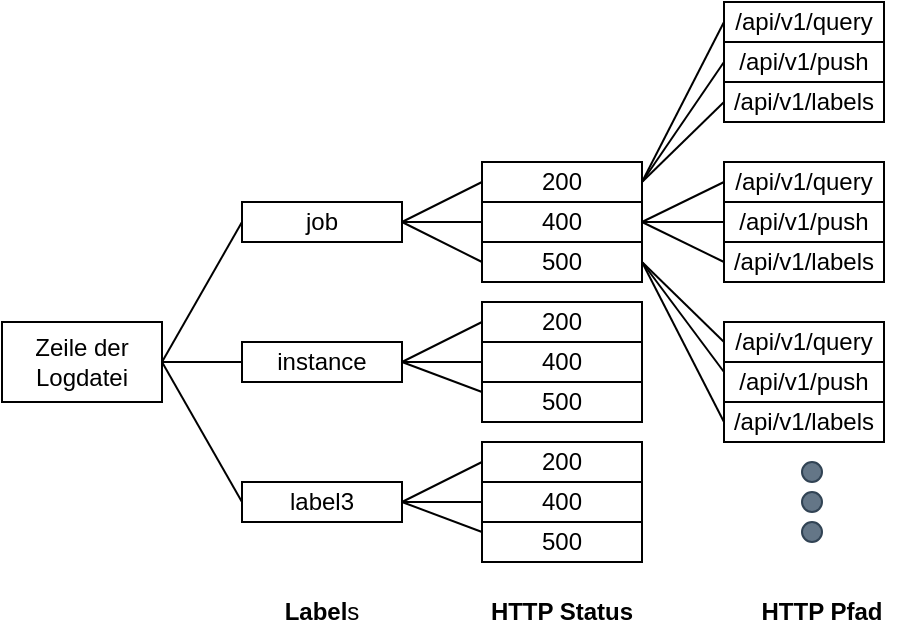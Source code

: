 <mxfile version="21.3.2" type="device">
  <diagram name="Page-1" id="Kmji2xSc30GvFm3LajQi">
    <mxGraphModel dx="1434" dy="782" grid="1" gridSize="10" guides="1" tooltips="1" connect="1" arrows="1" fold="1" page="1" pageScale="1" pageWidth="850" pageHeight="1100" math="0" shadow="0">
      <root>
        <mxCell id="0" />
        <mxCell id="1" parent="0" />
        <mxCell id="yBr6ntyE5CI4VnXc2u9S-42" style="rounded=0;orthogonalLoop=1;jettySize=auto;html=1;entryX=0;entryY=0.5;entryDx=0;entryDy=0;endArrow=none;endFill=0;exitX=1;exitY=0.5;exitDx=0;exitDy=0;" edge="1" parent="1" source="yBr6ntyE5CI4VnXc2u9S-1" target="yBr6ntyE5CI4VnXc2u9S-9">
          <mxGeometry relative="1" as="geometry" />
        </mxCell>
        <mxCell id="yBr6ntyE5CI4VnXc2u9S-43" style="rounded=0;orthogonalLoop=1;jettySize=auto;html=1;entryX=0;entryY=0.5;entryDx=0;entryDy=0;endArrow=none;endFill=0;" edge="1" parent="1" source="yBr6ntyE5CI4VnXc2u9S-1" target="yBr6ntyE5CI4VnXc2u9S-3">
          <mxGeometry relative="1" as="geometry" />
        </mxCell>
        <mxCell id="yBr6ntyE5CI4VnXc2u9S-44" style="rounded=0;orthogonalLoop=1;jettySize=auto;html=1;entryX=0;entryY=0.5;entryDx=0;entryDy=0;endArrow=none;endFill=0;exitX=1;exitY=0.5;exitDx=0;exitDy=0;" edge="1" parent="1" source="yBr6ntyE5CI4VnXc2u9S-1" target="yBr6ntyE5CI4VnXc2u9S-5">
          <mxGeometry relative="1" as="geometry" />
        </mxCell>
        <mxCell id="yBr6ntyE5CI4VnXc2u9S-1" value="Zeile der Logdatei" style="rounded=0;whiteSpace=wrap;html=1;" vertex="1" parent="1">
          <mxGeometry x="40" y="200" width="80" height="40" as="geometry" />
        </mxCell>
        <mxCell id="yBr6ntyE5CI4VnXc2u9S-60" style="rounded=0;orthogonalLoop=1;jettySize=auto;html=1;entryX=0;entryY=0.5;entryDx=0;entryDy=0;endArrow=none;endFill=0;exitX=1;exitY=0.5;exitDx=0;exitDy=0;elbow=vertical;" edge="1" parent="1" source="yBr6ntyE5CI4VnXc2u9S-2" target="yBr6ntyE5CI4VnXc2u9S-29">
          <mxGeometry relative="1" as="geometry" />
        </mxCell>
        <mxCell id="yBr6ntyE5CI4VnXc2u9S-62" style="rounded=0;orthogonalLoop=1;jettySize=auto;html=1;entryX=0;entryY=0.5;entryDx=0;entryDy=0;endArrow=none;endFill=0;exitX=1;exitY=0.5;exitDx=0;exitDy=0;elbow=vertical;" edge="1" parent="1" source="yBr6ntyE5CI4VnXc2u9S-2" target="yBr6ntyE5CI4VnXc2u9S-30">
          <mxGeometry relative="1" as="geometry" />
        </mxCell>
        <mxCell id="yBr6ntyE5CI4VnXc2u9S-66" style="rounded=0;orthogonalLoop=1;jettySize=auto;html=1;entryX=0;entryY=0.5;entryDx=0;entryDy=0;endArrow=none;endFill=0;exitX=1;exitY=0.5;exitDx=0;exitDy=0;elbow=vertical;" edge="1" parent="1" source="yBr6ntyE5CI4VnXc2u9S-2" target="yBr6ntyE5CI4VnXc2u9S-31">
          <mxGeometry relative="1" as="geometry" />
        </mxCell>
        <mxCell id="yBr6ntyE5CI4VnXc2u9S-2" value="200" style="rounded=0;whiteSpace=wrap;html=1;" vertex="1" parent="1">
          <mxGeometry x="280" y="120" width="80" height="20" as="geometry" />
        </mxCell>
        <mxCell id="yBr6ntyE5CI4VnXc2u9S-45" style="rounded=0;orthogonalLoop=1;jettySize=auto;html=1;entryX=0;entryY=0.5;entryDx=0;entryDy=0;endArrow=none;endFill=0;exitX=1;exitY=0.5;exitDx=0;exitDy=0;" edge="1" parent="1" source="yBr6ntyE5CI4VnXc2u9S-3" target="yBr6ntyE5CI4VnXc2u9S-15">
          <mxGeometry relative="1" as="geometry" />
        </mxCell>
        <mxCell id="yBr6ntyE5CI4VnXc2u9S-46" style="rounded=0;orthogonalLoop=1;jettySize=auto;html=1;endArrow=none;endFill=0;" edge="1" parent="1" source="yBr6ntyE5CI4VnXc2u9S-3" target="yBr6ntyE5CI4VnXc2u9S-16">
          <mxGeometry relative="1" as="geometry" />
        </mxCell>
        <mxCell id="yBr6ntyE5CI4VnXc2u9S-47" style="rounded=0;orthogonalLoop=1;jettySize=auto;html=1;entryX=0;entryY=0.25;entryDx=0;entryDy=0;endArrow=none;endFill=0;exitX=1;exitY=0.5;exitDx=0;exitDy=0;" edge="1" parent="1" source="yBr6ntyE5CI4VnXc2u9S-3" target="yBr6ntyE5CI4VnXc2u9S-17">
          <mxGeometry relative="1" as="geometry" />
        </mxCell>
        <mxCell id="yBr6ntyE5CI4VnXc2u9S-3" value="instance" style="rounded=0;whiteSpace=wrap;html=1;" vertex="1" parent="1">
          <mxGeometry x="160" y="210" width="80" height="20" as="geometry" />
        </mxCell>
        <mxCell id="yBr6ntyE5CI4VnXc2u9S-49" style="rounded=0;orthogonalLoop=1;jettySize=auto;html=1;entryX=0;entryY=0.5;entryDx=0;entryDy=0;endArrow=none;endFill=0;exitX=1;exitY=0.5;exitDx=0;exitDy=0;" edge="1" parent="1" source="yBr6ntyE5CI4VnXc2u9S-5" target="yBr6ntyE5CI4VnXc2u9S-20">
          <mxGeometry relative="1" as="geometry" />
        </mxCell>
        <mxCell id="yBr6ntyE5CI4VnXc2u9S-50" style="rounded=0;orthogonalLoop=1;jettySize=auto;html=1;entryX=0;entryY=0.5;entryDx=0;entryDy=0;endArrow=none;endFill=0;" edge="1" parent="1" source="yBr6ntyE5CI4VnXc2u9S-5" target="yBr6ntyE5CI4VnXc2u9S-21">
          <mxGeometry relative="1" as="geometry" />
        </mxCell>
        <mxCell id="yBr6ntyE5CI4VnXc2u9S-51" style="rounded=0;orthogonalLoop=1;jettySize=auto;html=1;entryX=0;entryY=0.25;entryDx=0;entryDy=0;endArrow=none;endFill=0;exitX=1;exitY=0.5;exitDx=0;exitDy=0;" edge="1" parent="1" source="yBr6ntyE5CI4VnXc2u9S-5" target="yBr6ntyE5CI4VnXc2u9S-22">
          <mxGeometry relative="1" as="geometry" />
        </mxCell>
        <mxCell id="yBr6ntyE5CI4VnXc2u9S-5" value="label3" style="rounded=0;whiteSpace=wrap;html=1;" vertex="1" parent="1">
          <mxGeometry x="160" y="280" width="80" height="20" as="geometry" />
        </mxCell>
        <mxCell id="yBr6ntyE5CI4VnXc2u9S-7" value="&lt;b&gt;Label&lt;/b&gt;s" style="text;html=1;strokeColor=none;fillColor=none;align=center;verticalAlign=middle;whiteSpace=wrap;rounded=0;" vertex="1" parent="1">
          <mxGeometry x="170" y="330" width="60" height="30" as="geometry" />
        </mxCell>
        <mxCell id="yBr6ntyE5CI4VnXc2u9S-52" style="rounded=0;orthogonalLoop=1;jettySize=auto;html=1;entryX=0;entryY=0.5;entryDx=0;entryDy=0;endArrow=none;endFill=0;exitX=1;exitY=0.5;exitDx=0;exitDy=0;" edge="1" parent="1" source="yBr6ntyE5CI4VnXc2u9S-9" target="yBr6ntyE5CI4VnXc2u9S-2">
          <mxGeometry relative="1" as="geometry" />
        </mxCell>
        <mxCell id="yBr6ntyE5CI4VnXc2u9S-53" style="rounded=0;orthogonalLoop=1;jettySize=auto;html=1;entryX=0;entryY=0.5;entryDx=0;entryDy=0;endArrow=none;endFill=0;" edge="1" parent="1" source="yBr6ntyE5CI4VnXc2u9S-9" target="yBr6ntyE5CI4VnXc2u9S-10">
          <mxGeometry relative="1" as="geometry" />
        </mxCell>
        <mxCell id="yBr6ntyE5CI4VnXc2u9S-54" style="rounded=0;orthogonalLoop=1;jettySize=auto;html=1;entryX=0;entryY=0.5;entryDx=0;entryDy=0;endArrow=none;endFill=0;exitX=1;exitY=0.5;exitDx=0;exitDy=0;" edge="1" parent="1" source="yBr6ntyE5CI4VnXc2u9S-9" target="yBr6ntyE5CI4VnXc2u9S-11">
          <mxGeometry relative="1" as="geometry" />
        </mxCell>
        <mxCell id="yBr6ntyE5CI4VnXc2u9S-9" value="job" style="rounded=0;whiteSpace=wrap;html=1;" vertex="1" parent="1">
          <mxGeometry x="160" y="140" width="80" height="20" as="geometry" />
        </mxCell>
        <mxCell id="yBr6ntyE5CI4VnXc2u9S-65" style="rounded=0;orthogonalLoop=1;jettySize=auto;html=1;entryX=0;entryY=0.5;entryDx=0;entryDy=0;endArrow=none;endFill=0;elbow=vertical;" edge="1" parent="1" source="yBr6ntyE5CI4VnXc2u9S-10" target="yBr6ntyE5CI4VnXc2u9S-33">
          <mxGeometry relative="1" as="geometry" />
        </mxCell>
        <mxCell id="yBr6ntyE5CI4VnXc2u9S-67" style="rounded=0;orthogonalLoop=1;jettySize=auto;html=1;entryX=0;entryY=0.5;entryDx=0;entryDy=0;endArrow=none;endFill=0;exitX=1;exitY=0.5;exitDx=0;exitDy=0;elbow=vertical;" edge="1" parent="1" source="yBr6ntyE5CI4VnXc2u9S-10" target="yBr6ntyE5CI4VnXc2u9S-32">
          <mxGeometry relative="1" as="geometry" />
        </mxCell>
        <mxCell id="yBr6ntyE5CI4VnXc2u9S-68" style="rounded=0;orthogonalLoop=1;jettySize=auto;html=1;entryX=0;entryY=0.5;entryDx=0;entryDy=0;endArrow=none;endFill=0;exitX=1;exitY=0.5;exitDx=0;exitDy=0;elbow=vertical;" edge="1" parent="1" source="yBr6ntyE5CI4VnXc2u9S-10" target="yBr6ntyE5CI4VnXc2u9S-34">
          <mxGeometry relative="1" as="geometry" />
        </mxCell>
        <mxCell id="yBr6ntyE5CI4VnXc2u9S-10" value="400" style="rounded=0;whiteSpace=wrap;html=1;" vertex="1" parent="1">
          <mxGeometry x="280" y="140" width="80" height="20" as="geometry" />
        </mxCell>
        <mxCell id="yBr6ntyE5CI4VnXc2u9S-69" style="rounded=0;orthogonalLoop=1;jettySize=auto;html=1;entryX=0;entryY=0.5;entryDx=0;entryDy=0;endArrow=none;endFill=0;exitX=1;exitY=0.5;exitDx=0;exitDy=0;elbow=vertical;" edge="1" parent="1" source="yBr6ntyE5CI4VnXc2u9S-11" target="yBr6ntyE5CI4VnXc2u9S-35">
          <mxGeometry relative="1" as="geometry" />
        </mxCell>
        <mxCell id="yBr6ntyE5CI4VnXc2u9S-70" style="rounded=0;orthogonalLoop=1;jettySize=auto;html=1;entryX=0;entryY=0.25;entryDx=0;entryDy=0;endArrow=none;endFill=0;exitX=1;exitY=0.5;exitDx=0;exitDy=0;elbow=vertical;" edge="1" parent="1" source="yBr6ntyE5CI4VnXc2u9S-11" target="yBr6ntyE5CI4VnXc2u9S-36">
          <mxGeometry relative="1" as="geometry" />
        </mxCell>
        <mxCell id="yBr6ntyE5CI4VnXc2u9S-71" style="rounded=0;orthogonalLoop=1;jettySize=auto;html=1;entryX=0;entryY=0.5;entryDx=0;entryDy=0;endArrow=none;endFill=0;exitX=1;exitY=0.5;exitDx=0;exitDy=0;elbow=vertical;" edge="1" parent="1" source="yBr6ntyE5CI4VnXc2u9S-11" target="yBr6ntyE5CI4VnXc2u9S-37">
          <mxGeometry relative="1" as="geometry" />
        </mxCell>
        <mxCell id="yBr6ntyE5CI4VnXc2u9S-11" value="500" style="rounded=0;whiteSpace=wrap;html=1;" vertex="1" parent="1">
          <mxGeometry x="280" y="160" width="80" height="20" as="geometry" />
        </mxCell>
        <mxCell id="yBr6ntyE5CI4VnXc2u9S-15" value="200" style="rounded=0;whiteSpace=wrap;html=1;" vertex="1" parent="1">
          <mxGeometry x="280" y="190" width="80" height="20" as="geometry" />
        </mxCell>
        <mxCell id="yBr6ntyE5CI4VnXc2u9S-16" value="400" style="rounded=0;whiteSpace=wrap;html=1;" vertex="1" parent="1">
          <mxGeometry x="280" y="210" width="80" height="20" as="geometry" />
        </mxCell>
        <mxCell id="yBr6ntyE5CI4VnXc2u9S-17" value="500" style="rounded=0;whiteSpace=wrap;html=1;" vertex="1" parent="1">
          <mxGeometry x="280" y="230" width="80" height="20" as="geometry" />
        </mxCell>
        <mxCell id="yBr6ntyE5CI4VnXc2u9S-20" value="200" style="rounded=0;whiteSpace=wrap;html=1;" vertex="1" parent="1">
          <mxGeometry x="280" y="260" width="80" height="20" as="geometry" />
        </mxCell>
        <mxCell id="yBr6ntyE5CI4VnXc2u9S-21" value="400" style="rounded=0;whiteSpace=wrap;html=1;" vertex="1" parent="1">
          <mxGeometry x="280" y="280" width="80" height="20" as="geometry" />
        </mxCell>
        <mxCell id="yBr6ntyE5CI4VnXc2u9S-22" value="500" style="rounded=0;whiteSpace=wrap;html=1;" vertex="1" parent="1">
          <mxGeometry x="280" y="300" width="80" height="20" as="geometry" />
        </mxCell>
        <mxCell id="yBr6ntyE5CI4VnXc2u9S-27" value="&lt;b&gt;HTTP Status&lt;br&gt;&lt;/b&gt;" style="text;html=1;strokeColor=none;fillColor=none;align=center;verticalAlign=middle;whiteSpace=wrap;rounded=0;" vertex="1" parent="1">
          <mxGeometry x="280" y="330" width="80" height="30" as="geometry" />
        </mxCell>
        <mxCell id="yBr6ntyE5CI4VnXc2u9S-28" value="&lt;b&gt;HTTP Pfad&lt;br&gt;&lt;/b&gt;" style="text;html=1;strokeColor=none;fillColor=none;align=center;verticalAlign=middle;whiteSpace=wrap;rounded=0;" vertex="1" parent="1">
          <mxGeometry x="410" y="330" width="80" height="30" as="geometry" />
        </mxCell>
        <mxCell id="yBr6ntyE5CI4VnXc2u9S-29" value="/api/v1/query" style="rounded=0;whiteSpace=wrap;html=1;" vertex="1" parent="1">
          <mxGeometry x="401" y="40" width="80" height="20" as="geometry" />
        </mxCell>
        <mxCell id="yBr6ntyE5CI4VnXc2u9S-30" value="/api/v1/push" style="rounded=0;whiteSpace=wrap;html=1;" vertex="1" parent="1">
          <mxGeometry x="401" y="60" width="80" height="20" as="geometry" />
        </mxCell>
        <mxCell id="yBr6ntyE5CI4VnXc2u9S-31" value="/api/v1/labels" style="rounded=0;whiteSpace=wrap;html=1;" vertex="1" parent="1">
          <mxGeometry x="401" y="80" width="80" height="20" as="geometry" />
        </mxCell>
        <mxCell id="yBr6ntyE5CI4VnXc2u9S-32" value="/api/v1/query" style="rounded=0;whiteSpace=wrap;html=1;" vertex="1" parent="1">
          <mxGeometry x="401" y="120" width="80" height="20" as="geometry" />
        </mxCell>
        <mxCell id="yBr6ntyE5CI4VnXc2u9S-33" value="/api/v1/push" style="rounded=0;whiteSpace=wrap;html=1;" vertex="1" parent="1">
          <mxGeometry x="401" y="140" width="80" height="20" as="geometry" />
        </mxCell>
        <mxCell id="yBr6ntyE5CI4VnXc2u9S-34" value="/api/v1/labels" style="rounded=0;whiteSpace=wrap;html=1;" vertex="1" parent="1">
          <mxGeometry x="401" y="160" width="80" height="20" as="geometry" />
        </mxCell>
        <mxCell id="yBr6ntyE5CI4VnXc2u9S-35" value="/api/v1/query" style="rounded=0;whiteSpace=wrap;html=1;" vertex="1" parent="1">
          <mxGeometry x="401" y="200" width="80" height="20" as="geometry" />
        </mxCell>
        <mxCell id="yBr6ntyE5CI4VnXc2u9S-36" value="/api/v1/push" style="rounded=0;whiteSpace=wrap;html=1;" vertex="1" parent="1">
          <mxGeometry x="401" y="220" width="80" height="20" as="geometry" />
        </mxCell>
        <mxCell id="yBr6ntyE5CI4VnXc2u9S-37" value="/api/v1/labels" style="rounded=0;whiteSpace=wrap;html=1;" vertex="1" parent="1">
          <mxGeometry x="401" y="240" width="80" height="20" as="geometry" />
        </mxCell>
        <mxCell id="yBr6ntyE5CI4VnXc2u9S-39" value="" style="ellipse;whiteSpace=wrap;html=1;fillColor=#647687;strokeColor=#314354;fontColor=#ffffff;" vertex="1" parent="1">
          <mxGeometry x="440" y="270" width="10" height="10" as="geometry" />
        </mxCell>
        <mxCell id="yBr6ntyE5CI4VnXc2u9S-40" value="" style="ellipse;whiteSpace=wrap;html=1;fillColor=#647687;strokeColor=#314354;fontColor=#ffffff;" vertex="1" parent="1">
          <mxGeometry x="440" y="285" width="10" height="10" as="geometry" />
        </mxCell>
        <mxCell id="yBr6ntyE5CI4VnXc2u9S-41" value="" style="ellipse;whiteSpace=wrap;html=1;fillColor=#647687;strokeColor=#314354;fontColor=#ffffff;" vertex="1" parent="1">
          <mxGeometry x="440" y="300" width="10" height="10" as="geometry" />
        </mxCell>
      </root>
    </mxGraphModel>
  </diagram>
</mxfile>
